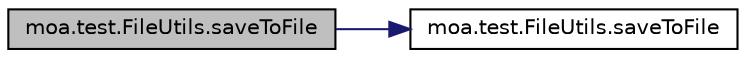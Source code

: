 digraph G
{
  edge [fontname="Helvetica",fontsize="10",labelfontname="Helvetica",labelfontsize="10"];
  node [fontname="Helvetica",fontsize="10",shape=record];
  rankdir=LR;
  Node1 [label="moa.test.FileUtils.saveToFile",height=0.2,width=0.4,color="black", fillcolor="grey75", style="filled" fontcolor="black"];
  Node1 -> Node2 [color="midnightblue",fontsize="10",style="solid",fontname="Helvetica"];
  Node2 [label="moa.test.FileUtils.saveToFile",height=0.2,width=0.4,color="black", fillcolor="white", style="filled",URL="$classmoa_1_1test_1_1FileUtils.html#ab83f2b9e051c8997390bfb529c615e8d",tooltip="Saves the content to the given file."];
}
